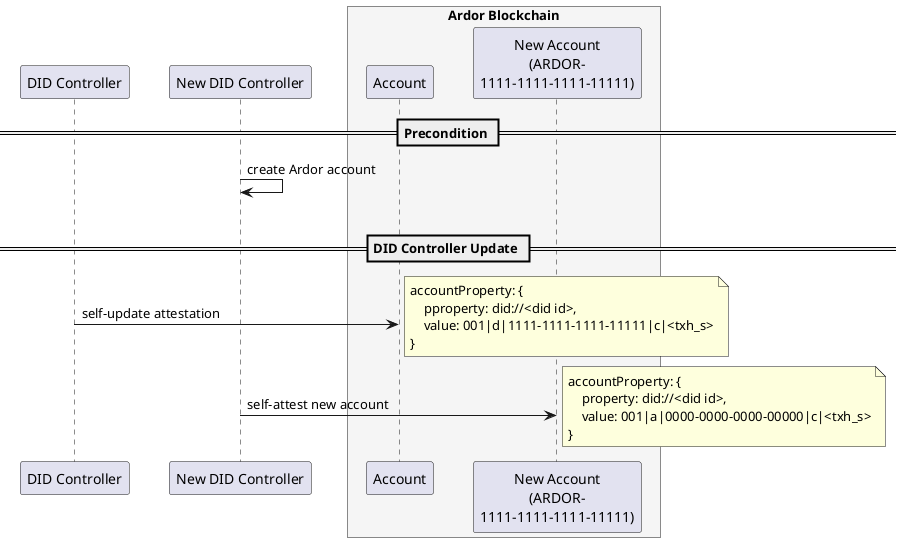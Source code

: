 @startuml
skinparam BoxPadding 15
skinparam ParticipantPadding 15


participant "DID Controller" as DCR
participant "New DID Controller" as NDCR
box "Ardor Blockchain" #WhiteSmoke
    participant "Account" as ATTE
    participant "New Account\n(ARDOR-\n1111-1111-1111-11111)" as NATTE
end box


== Precondition ==

NDCR -> NDCR: create Ardor account
|||


== DID Controller Update ==

DCR -> ATTE: self-update attestation
note right
    accountProperty: {
        pproperty: did://<did id>,
        value: 001|d|1111-1111-1111-11111|c|<txh_s>
    }
end note
NDCR -> NATTE: self-attest new account
note right
    accountProperty: {
        property: did://<did id>,
        value: 001|a|0000-0000-0000-00000|c|<txh_s>
    }
end note


@enduml